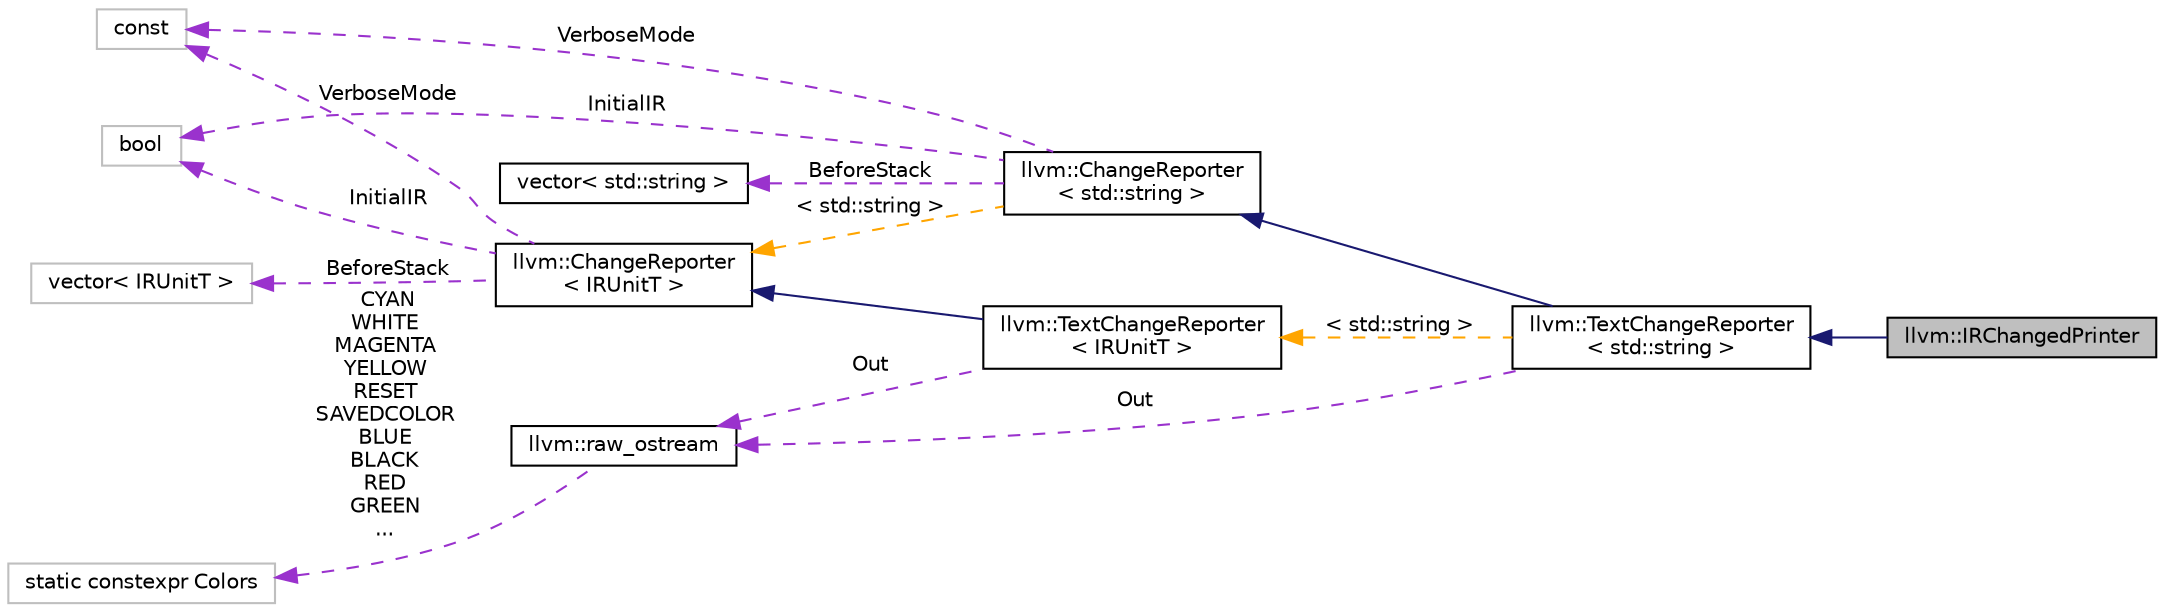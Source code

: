 digraph "llvm::IRChangedPrinter"
{
 // LATEX_PDF_SIZE
  bgcolor="transparent";
  edge [fontname="Helvetica",fontsize="10",labelfontname="Helvetica",labelfontsize="10"];
  node [fontname="Helvetica",fontsize="10",shape=record];
  rankdir="LR";
  Node1 [label="llvm::IRChangedPrinter",height=0.2,width=0.4,color="black", fillcolor="grey75", style="filled", fontcolor="black",tooltip=" "];
  Node2 -> Node1 [dir="back",color="midnightblue",fontsize="10",style="solid",fontname="Helvetica"];
  Node2 [label="llvm::TextChangeReporter\l\< std::string \>",height=0.2,width=0.4,color="black",URL="$classllvm_1_1TextChangeReporter.html",tooltip=" "];
  Node3 -> Node2 [dir="back",color="midnightblue",fontsize="10",style="solid",fontname="Helvetica"];
  Node3 [label="llvm::ChangeReporter\l\< std::string \>",height=0.2,width=0.4,color="black",URL="$classllvm_1_1ChangeReporter.html",tooltip=" "];
  Node4 -> Node3 [dir="back",color="darkorchid3",fontsize="10",style="dashed",label=" BeforeStack" ,fontname="Helvetica"];
  Node4 [label="vector\< std::string \>",height=0.2,width=0.4,color="black",URL="$classstd_1_1vector_3_01std_1_1string_01_4.html",tooltip=" "];
  Node5 -> Node3 [dir="back",color="darkorchid3",fontsize="10",style="dashed",label=" InitialIR" ,fontname="Helvetica"];
  Node5 [label="bool",height=0.2,width=0.4,color="grey75",tooltip=" "];
  Node6 -> Node3 [dir="back",color="darkorchid3",fontsize="10",style="dashed",label=" VerboseMode" ,fontname="Helvetica"];
  Node6 [label="const",height=0.2,width=0.4,color="grey75",tooltip=" "];
  Node7 -> Node3 [dir="back",color="orange",fontsize="10",style="dashed",label=" \< std::string \>" ,fontname="Helvetica"];
  Node7 [label="llvm::ChangeReporter\l\< IRUnitT \>",height=0.2,width=0.4,color="black",URL="$classllvm_1_1ChangeReporter.html",tooltip=" "];
  Node8 -> Node7 [dir="back",color="darkorchid3",fontsize="10",style="dashed",label=" BeforeStack" ,fontname="Helvetica"];
  Node8 [label="vector\< IRUnitT \>",height=0.2,width=0.4,color="grey75",tooltip=" "];
  Node5 -> Node7 [dir="back",color="darkorchid3",fontsize="10",style="dashed",label=" InitialIR" ,fontname="Helvetica"];
  Node6 -> Node7 [dir="back",color="darkorchid3",fontsize="10",style="dashed",label=" VerboseMode" ,fontname="Helvetica"];
  Node9 -> Node2 [dir="back",color="darkorchid3",fontsize="10",style="dashed",label=" Out" ,fontname="Helvetica"];
  Node9 [label="llvm::raw_ostream",height=0.2,width=0.4,color="black",URL="$classllvm_1_1raw__ostream.html",tooltip="This class implements an extremely fast bulk output stream that can only output to a stream."];
  Node10 -> Node9 [dir="back",color="darkorchid3",fontsize="10",style="dashed",label=" CYAN\nWHITE\nMAGENTA\nYELLOW\nRESET\nSAVEDCOLOR\nBLUE\nBLACK\nRED\nGREEN\n..." ,fontname="Helvetica"];
  Node10 [label="static constexpr Colors",height=0.2,width=0.4,color="grey75",tooltip=" "];
  Node11 -> Node2 [dir="back",color="orange",fontsize="10",style="dashed",label=" \< std::string \>" ,fontname="Helvetica"];
  Node11 [label="llvm::TextChangeReporter\l\< IRUnitT \>",height=0.2,width=0.4,color="black",URL="$classllvm_1_1TextChangeReporter.html",tooltip=" "];
  Node7 -> Node11 [dir="back",color="midnightblue",fontsize="10",style="solid",fontname="Helvetica"];
  Node9 -> Node11 [dir="back",color="darkorchid3",fontsize="10",style="dashed",label=" Out" ,fontname="Helvetica"];
}
